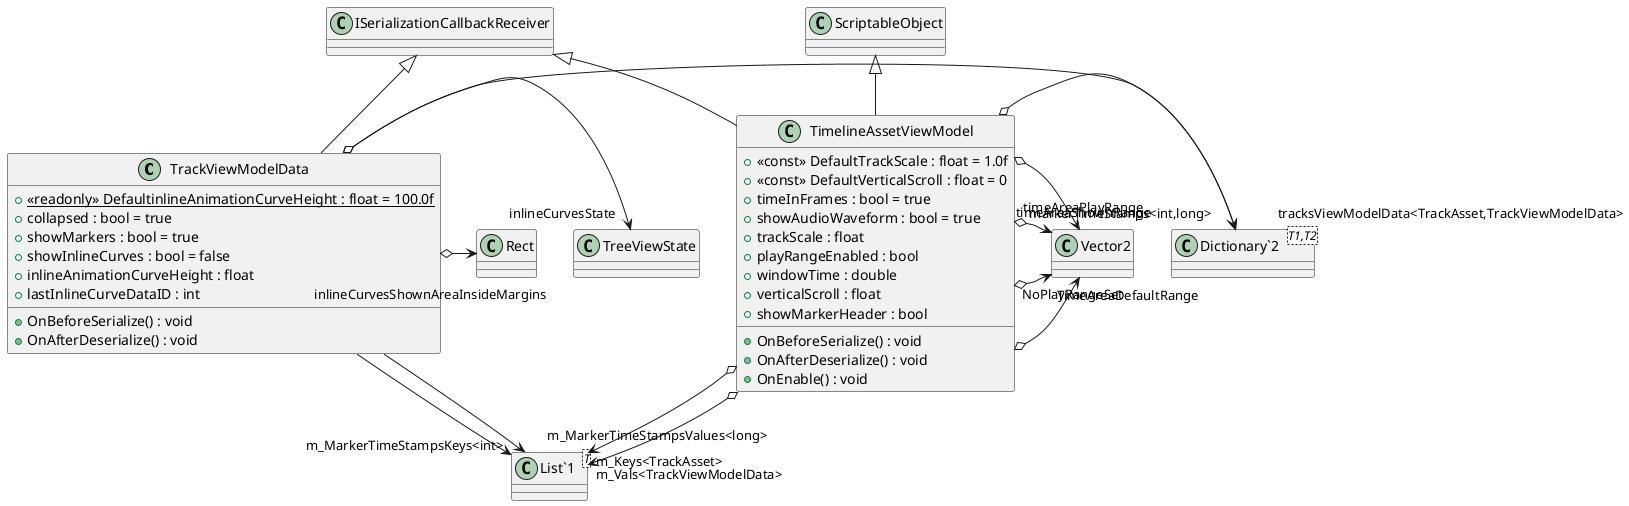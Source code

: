 @startuml
class TrackViewModelData {
    + {static} <<readonly>> DefaultinlineAnimationCurveHeight : float = 100.0f
    + collapsed : bool = true
    + showMarkers : bool = true
    + showInlineCurves : bool = false
    + inlineAnimationCurveHeight : float
    + lastInlineCurveDataID : int
    + OnBeforeSerialize() : void
    + OnAfterDeserialize() : void
}
class TimelineAssetViewModel {
    + <<const>> DefaultTrackScale : float = 1.0f
    + <<const>> DefaultVerticalScroll : float = 0
    + timeInFrames : bool = true
    + showAudioWaveform : bool = true
    + trackScale : float
    + playRangeEnabled : bool
    + windowTime : double
    + verticalScroll : float
    + showMarkerHeader : bool
    + OnBeforeSerialize() : void
    + OnAfterDeserialize() : void
    + OnEnable() : void
}
class "Dictionary`2"<T1,T2> {
}
class "List`1"<T> {
}
ISerializationCallbackReceiver <|-- TrackViewModelData
TrackViewModelData o-> "inlineCurvesState" TreeViewState
TrackViewModelData o-> "inlineCurvesShownAreaInsideMargins" Rect
TrackViewModelData o-> "markerTimeStamps<int,long>" "Dictionary`2"
TrackViewModelData --> "m_MarkerTimeStampsKeys<int>" "List`1"
TrackViewModelData --> "m_MarkerTimeStampsValues<long>" "List`1"
ScriptableObject <|-- TimelineAssetViewModel
ISerializationCallbackReceiver <|-- TimelineAssetViewModel
TimelineAssetViewModel o-> "TimeAreaDefaultRange" Vector2
TimelineAssetViewModel o-> "NoPlayRangeSet" Vector2
TimelineAssetViewModel o-> "timeAreaShownRange" Vector2
TimelineAssetViewModel o-> "timeAreaPlayRange" Vector2
TimelineAssetViewModel o-> "tracksViewModelData<TrackAsset,TrackViewModelData>" "Dictionary`2"
TimelineAssetViewModel o-> "m_Keys<TrackAsset>" "List`1"
TimelineAssetViewModel o-> "m_Vals<TrackViewModelData>" "List`1"
@enduml
